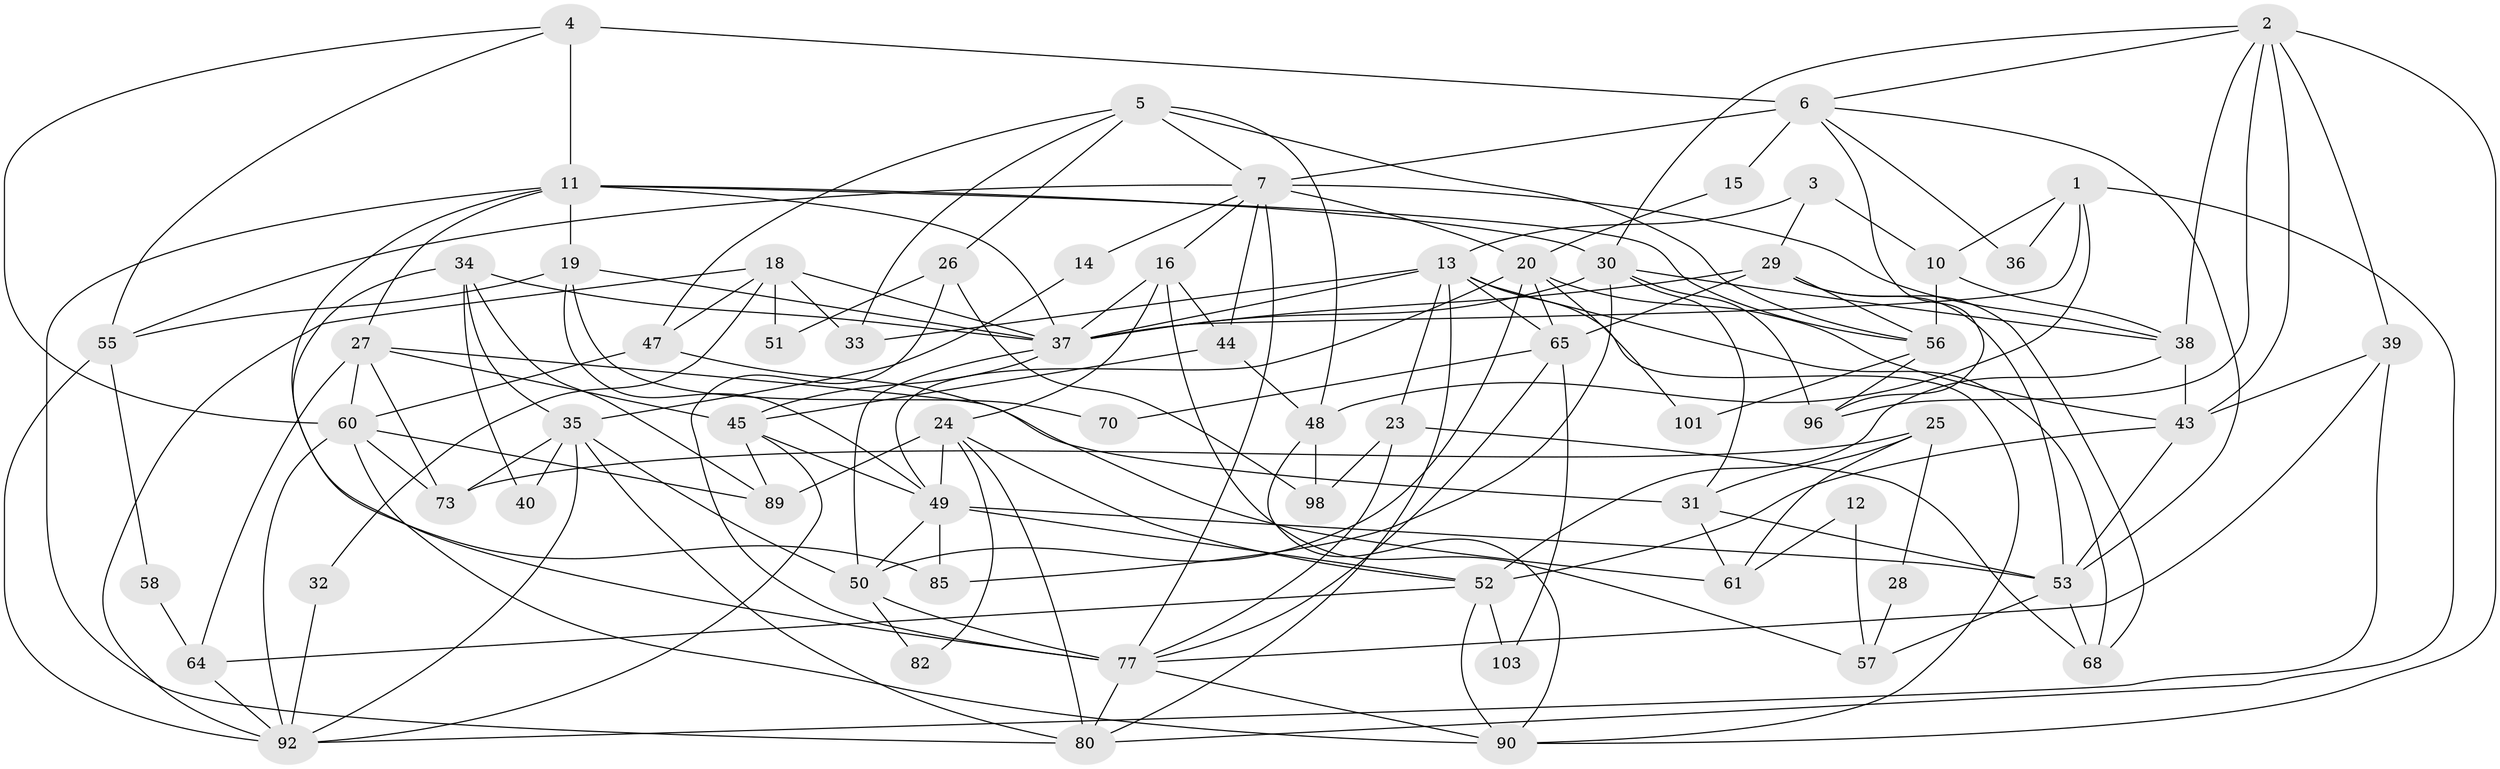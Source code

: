 // original degree distribution, {4: 0.32407407407407407, 6: 0.1388888888888889, 3: 0.16666666666666666, 5: 0.12962962962962962, 2: 0.19444444444444445, 7: 0.037037037037037035, 8: 0.009259259259259259}
// Generated by graph-tools (version 1.1) at 2025/41/03/06/25 10:41:55]
// undirected, 67 vertices, 164 edges
graph export_dot {
graph [start="1"]
  node [color=gray90,style=filled];
  1 [super="+9"];
  2 [super="+75"];
  3 [super="+8"];
  4 [super="+59"];
  5 [super="+46"];
  6 [super="+22"];
  7 [super="+95"];
  10;
  11 [super="+84"];
  12;
  13 [super="+87"];
  14;
  15;
  16 [super="+17"];
  18 [super="+42"];
  19 [super="+72"];
  20 [super="+21"];
  23 [super="+86"];
  24 [super="+100"];
  25;
  26 [super="+105"];
  27 [super="+106"];
  28;
  29 [super="+76"];
  30 [super="+41"];
  31 [super="+107"];
  32;
  33;
  34 [super="+104"];
  35 [super="+71"];
  36;
  37 [super="+62"];
  38 [super="+54"];
  39;
  40;
  43 [super="+83"];
  44 [super="+79"];
  45 [super="+63"];
  47;
  48;
  49 [super="+67"];
  50 [super="+69"];
  51 [super="+97"];
  52 [super="+66"];
  53 [super="+102"];
  55 [super="+94"];
  56 [super="+74"];
  57;
  58;
  60 [super="+108"];
  61;
  64;
  65 [super="+88"];
  68 [super="+81"];
  70;
  73;
  77 [super="+78"];
  80 [super="+91"];
  82;
  85;
  89;
  90 [super="+99"];
  92 [super="+93"];
  96;
  98;
  101;
  103;
  1 -- 48;
  1 -- 10;
  1 -- 37;
  1 -- 80;
  1 -- 36;
  2 -- 43 [weight=2];
  2 -- 6;
  2 -- 96;
  2 -- 90;
  2 -- 39;
  2 -- 38;
  2 -- 30;
  3 -- 10;
  3 -- 13;
  3 -- 29;
  4 -- 6 [weight=2];
  4 -- 11;
  4 -- 60;
  4 -- 55;
  5 -- 47;
  5 -- 7;
  5 -- 56;
  5 -- 48;
  5 -- 33;
  5 -- 26;
  6 -- 7;
  6 -- 15;
  6 -- 36;
  6 -- 96;
  6 -- 53;
  7 -- 77;
  7 -- 38;
  7 -- 16;
  7 -- 20 [weight=2];
  7 -- 55;
  7 -- 44;
  7 -- 14;
  10 -- 38;
  10 -- 56;
  11 -- 30;
  11 -- 56;
  11 -- 37;
  11 -- 19;
  11 -- 27;
  11 -- 80;
  11 -- 85;
  12 -- 57;
  12 -- 61;
  13 -- 80;
  13 -- 33;
  13 -- 68;
  13 -- 37;
  13 -- 65 [weight=2];
  13 -- 90;
  13 -- 23;
  14 -- 35;
  15 -- 20;
  16 -- 24;
  16 -- 57;
  16 -- 37;
  16 -- 44;
  18 -- 47;
  18 -- 32;
  18 -- 33 [weight=2];
  18 -- 37;
  18 -- 51 [weight=2];
  18 -- 92;
  19 -- 49;
  19 -- 55;
  19 -- 70;
  19 -- 37;
  20 -- 49;
  20 -- 65;
  20 -- 50;
  20 -- 101;
  20 -- 43;
  23 -- 77;
  23 -- 68;
  23 -- 98;
  24 -- 52;
  24 -- 82;
  24 -- 89;
  24 -- 80;
  24 -- 49;
  25 -- 73;
  25 -- 28;
  25 -- 61;
  25 -- 31;
  26 -- 98;
  26 -- 77;
  26 -- 51;
  27 -- 64;
  27 -- 31;
  27 -- 45;
  27 -- 60;
  27 -- 73;
  28 -- 57;
  29 -- 65;
  29 -- 68;
  29 -- 37;
  29 -- 56;
  29 -- 53;
  30 -- 96;
  30 -- 37;
  30 -- 38;
  30 -- 85;
  30 -- 31;
  31 -- 53;
  31 -- 61;
  32 -- 92;
  34 -- 40;
  34 -- 37;
  34 -- 89;
  34 -- 35;
  34 -- 77;
  35 -- 92;
  35 -- 80;
  35 -- 40;
  35 -- 73;
  35 -- 50;
  37 -- 45;
  37 -- 50;
  38 -- 43;
  38 -- 52;
  39 -- 43;
  39 -- 77;
  39 -- 92;
  43 -- 52;
  43 -- 53;
  44 -- 45;
  44 -- 48;
  45 -- 89;
  45 -- 92;
  45 -- 49;
  47 -- 61;
  47 -- 60;
  48 -- 90;
  48 -- 98;
  49 -- 53;
  49 -- 85;
  49 -- 50;
  49 -- 52;
  50 -- 77;
  50 -- 82;
  52 -- 103;
  52 -- 64;
  52 -- 90;
  53 -- 68;
  53 -- 57;
  55 -- 58;
  55 -- 92;
  56 -- 96;
  56 -- 101;
  58 -- 64;
  60 -- 89;
  60 -- 73;
  60 -- 92;
  60 -- 90;
  64 -- 92;
  65 -- 70;
  65 -- 103;
  65 -- 77;
  77 -- 90;
  77 -- 80;
}
